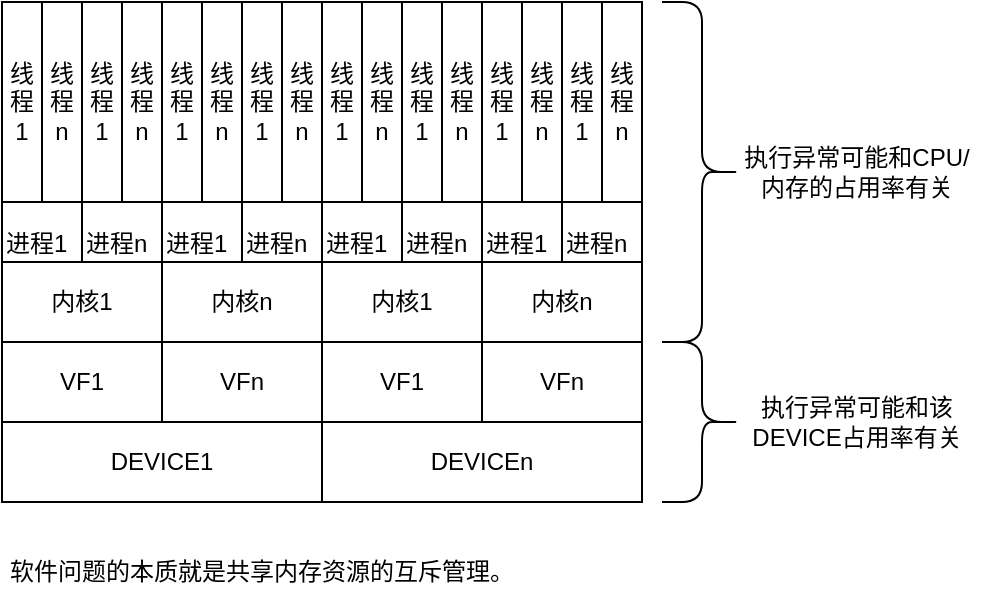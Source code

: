 <mxfile version="22.0.2" type="github">
  <diagram name="Page-1" id="CIJgFa8LVo69eIfsF33h">
    <mxGraphModel dx="819" dy="461" grid="1" gridSize="10" guides="1" tooltips="1" connect="1" arrows="1" fold="1" page="1" pageScale="1" pageWidth="850" pageHeight="1100" math="0" shadow="0">
      <root>
        <mxCell id="0" />
        <mxCell id="1" parent="0" />
        <mxCell id="irjHlULohRlp5voYCOe0-1" value="进程1" style="rounded=0;whiteSpace=wrap;html=1;align=left;verticalAlign=bottom;" parent="1" vertex="1">
          <mxGeometry x="40" y="460" width="40" height="130" as="geometry" />
        </mxCell>
        <mxCell id="irjHlULohRlp5voYCOe0-2" value="线程1" style="rounded=0;whiteSpace=wrap;html=1;" parent="1" vertex="1">
          <mxGeometry x="40" y="460" width="20" height="100" as="geometry" />
        </mxCell>
        <mxCell id="irjHlULohRlp5voYCOe0-6" value="线程n" style="rounded=0;whiteSpace=wrap;html=1;" parent="1" vertex="1">
          <mxGeometry x="60" y="460" width="20" height="100" as="geometry" />
        </mxCell>
        <mxCell id="irjHlULohRlp5voYCOe0-13" value="内核1" style="rounded=0;whiteSpace=wrap;html=1;" parent="1" vertex="1">
          <mxGeometry x="40" y="590" width="80" height="40" as="geometry" />
        </mxCell>
        <mxCell id="irjHlULohRlp5voYCOe0-14" value="VF1" style="rounded=0;whiteSpace=wrap;html=1;" parent="1" vertex="1">
          <mxGeometry x="40" y="630" width="80" height="40" as="geometry" />
        </mxCell>
        <mxCell id="irjHlULohRlp5voYCOe0-15" value="DEVICE1" style="rounded=0;whiteSpace=wrap;html=1;" parent="1" vertex="1">
          <mxGeometry x="40" y="670" width="160" height="40" as="geometry" />
        </mxCell>
        <mxCell id="irjHlULohRlp5voYCOe0-47" value="VFn" style="rounded=0;whiteSpace=wrap;html=1;" parent="1" vertex="1">
          <mxGeometry x="120" y="630" width="80" height="40" as="geometry" />
        </mxCell>
        <mxCell id="irjHlULohRlp5voYCOe0-84" value="进程n" style="rounded=0;whiteSpace=wrap;html=1;align=left;verticalAlign=bottom;" parent="1" vertex="1">
          <mxGeometry x="80" y="460" width="40" height="130" as="geometry" />
        </mxCell>
        <mxCell id="irjHlULohRlp5voYCOe0-85" value="线程1" style="rounded=0;whiteSpace=wrap;html=1;" parent="1" vertex="1">
          <mxGeometry x="80" y="460" width="20" height="100" as="geometry" />
        </mxCell>
        <mxCell id="irjHlULohRlp5voYCOe0-86" value="线程n" style="rounded=0;whiteSpace=wrap;html=1;" parent="1" vertex="1">
          <mxGeometry x="100" y="460" width="20" height="100" as="geometry" />
        </mxCell>
        <mxCell id="irjHlULohRlp5voYCOe0-87" value="进程1" style="rounded=0;whiteSpace=wrap;html=1;align=left;verticalAlign=bottom;" parent="1" vertex="1">
          <mxGeometry x="120" y="460" width="40" height="130" as="geometry" />
        </mxCell>
        <mxCell id="irjHlULohRlp5voYCOe0-88" value="线程1" style="rounded=0;whiteSpace=wrap;html=1;" parent="1" vertex="1">
          <mxGeometry x="120" y="460" width="20" height="100" as="geometry" />
        </mxCell>
        <mxCell id="irjHlULohRlp5voYCOe0-89" value="线程n" style="rounded=0;whiteSpace=wrap;html=1;" parent="1" vertex="1">
          <mxGeometry x="140" y="460" width="20" height="100" as="geometry" />
        </mxCell>
        <mxCell id="irjHlULohRlp5voYCOe0-90" value="进程n" style="rounded=0;whiteSpace=wrap;html=1;align=left;verticalAlign=bottom;" parent="1" vertex="1">
          <mxGeometry x="160" y="460" width="40" height="130" as="geometry" />
        </mxCell>
        <mxCell id="irjHlULohRlp5voYCOe0-91" value="线程1" style="rounded=0;whiteSpace=wrap;html=1;" parent="1" vertex="1">
          <mxGeometry x="160" y="460" width="20" height="100" as="geometry" />
        </mxCell>
        <mxCell id="irjHlULohRlp5voYCOe0-92" value="线程n" style="rounded=0;whiteSpace=wrap;html=1;" parent="1" vertex="1">
          <mxGeometry x="180" y="460" width="20" height="100" as="geometry" />
        </mxCell>
        <mxCell id="irjHlULohRlp5voYCOe0-93" value="内核n" style="rounded=0;whiteSpace=wrap;html=1;" parent="1" vertex="1">
          <mxGeometry x="120" y="590" width="80" height="40" as="geometry" />
        </mxCell>
        <mxCell id="irjHlULohRlp5voYCOe0-139" value="软件问题的本质就是共享内存资源的互斥管理。" style="text;html=1;strokeColor=none;fillColor=none;align=center;verticalAlign=middle;whiteSpace=wrap;rounded=0;" parent="1" vertex="1">
          <mxGeometry x="40" y="730" width="260" height="30" as="geometry" />
        </mxCell>
        <mxCell id="irjHlULohRlp5voYCOe0-140" value="进程1" style="rounded=0;whiteSpace=wrap;html=1;align=left;verticalAlign=bottom;" parent="1" vertex="1">
          <mxGeometry x="200" y="460" width="40" height="130" as="geometry" />
        </mxCell>
        <mxCell id="irjHlULohRlp5voYCOe0-141" value="线程1" style="rounded=0;whiteSpace=wrap;html=1;" parent="1" vertex="1">
          <mxGeometry x="200" y="460" width="20" height="100" as="geometry" />
        </mxCell>
        <mxCell id="irjHlULohRlp5voYCOe0-142" value="线程n" style="rounded=0;whiteSpace=wrap;html=1;" parent="1" vertex="1">
          <mxGeometry x="220" y="460" width="20" height="100" as="geometry" />
        </mxCell>
        <mxCell id="irjHlULohRlp5voYCOe0-143" value="内核1" style="rounded=0;whiteSpace=wrap;html=1;" parent="1" vertex="1">
          <mxGeometry x="200" y="590" width="80" height="40" as="geometry" />
        </mxCell>
        <mxCell id="irjHlULohRlp5voYCOe0-144" value="VF1" style="rounded=0;whiteSpace=wrap;html=1;" parent="1" vertex="1">
          <mxGeometry x="200" y="630" width="80" height="40" as="geometry" />
        </mxCell>
        <mxCell id="irjHlULohRlp5voYCOe0-145" value="DEVICEn" style="rounded=0;whiteSpace=wrap;html=1;" parent="1" vertex="1">
          <mxGeometry x="200" y="670" width="160" height="40" as="geometry" />
        </mxCell>
        <mxCell id="irjHlULohRlp5voYCOe0-146" value="VFn" style="rounded=0;whiteSpace=wrap;html=1;" parent="1" vertex="1">
          <mxGeometry x="280" y="630" width="80" height="40" as="geometry" />
        </mxCell>
        <mxCell id="irjHlULohRlp5voYCOe0-147" value="进程n" style="rounded=0;whiteSpace=wrap;html=1;align=left;verticalAlign=bottom;" parent="1" vertex="1">
          <mxGeometry x="240" y="460" width="40" height="130" as="geometry" />
        </mxCell>
        <mxCell id="irjHlULohRlp5voYCOe0-148" value="线程1" style="rounded=0;whiteSpace=wrap;html=1;" parent="1" vertex="1">
          <mxGeometry x="240" y="460" width="20" height="100" as="geometry" />
        </mxCell>
        <mxCell id="irjHlULohRlp5voYCOe0-149" value="线程n" style="rounded=0;whiteSpace=wrap;html=1;" parent="1" vertex="1">
          <mxGeometry x="260" y="460" width="20" height="100" as="geometry" />
        </mxCell>
        <mxCell id="irjHlULohRlp5voYCOe0-150" value="进程1" style="rounded=0;whiteSpace=wrap;html=1;align=left;verticalAlign=bottom;" parent="1" vertex="1">
          <mxGeometry x="280" y="460" width="40" height="130" as="geometry" />
        </mxCell>
        <mxCell id="irjHlULohRlp5voYCOe0-151" value="线程1" style="rounded=0;whiteSpace=wrap;html=1;" parent="1" vertex="1">
          <mxGeometry x="280" y="460" width="20" height="100" as="geometry" />
        </mxCell>
        <mxCell id="irjHlULohRlp5voYCOe0-152" value="线程n" style="rounded=0;whiteSpace=wrap;html=1;" parent="1" vertex="1">
          <mxGeometry x="300" y="460" width="20" height="100" as="geometry" />
        </mxCell>
        <mxCell id="irjHlULohRlp5voYCOe0-153" value="进程n" style="rounded=0;whiteSpace=wrap;html=1;align=left;verticalAlign=bottom;" parent="1" vertex="1">
          <mxGeometry x="320" y="460" width="40" height="130" as="geometry" />
        </mxCell>
        <mxCell id="irjHlULohRlp5voYCOe0-154" value="线程1" style="rounded=0;whiteSpace=wrap;html=1;" parent="1" vertex="1">
          <mxGeometry x="320" y="460" width="20" height="100" as="geometry" />
        </mxCell>
        <mxCell id="irjHlULohRlp5voYCOe0-155" value="线程n" style="rounded=0;whiteSpace=wrap;html=1;" parent="1" vertex="1">
          <mxGeometry x="340" y="460" width="20" height="100" as="geometry" />
        </mxCell>
        <mxCell id="irjHlULohRlp5voYCOe0-156" value="内核n" style="rounded=0;whiteSpace=wrap;html=1;" parent="1" vertex="1">
          <mxGeometry x="280" y="590" width="80" height="40" as="geometry" />
        </mxCell>
        <mxCell id="i9OpRNWf-z8f4jhYP6j9-1" value="" style="shape=curlyBracket;whiteSpace=wrap;html=1;rounded=1;flipH=1;labelPosition=right;verticalLabelPosition=middle;align=left;verticalAlign=middle;" parent="1" vertex="1">
          <mxGeometry x="370" y="460" width="40" height="170" as="geometry" />
        </mxCell>
        <mxCell id="i9OpRNWf-z8f4jhYP6j9-3" value="&lt;div&gt;执行异常可能和CPU/&lt;/div&gt;&lt;div&gt;内存的占用率有关&lt;/div&gt;" style="text;html=1;strokeColor=none;fillColor=none;align=center;verticalAlign=middle;whiteSpace=wrap;rounded=0;" parent="1" vertex="1">
          <mxGeometry x="400" y="530" width="135" height="30" as="geometry" />
        </mxCell>
        <mxCell id="i9OpRNWf-z8f4jhYP6j9-4" value="" style="shape=curlyBracket;whiteSpace=wrap;html=1;rounded=1;flipH=1;labelPosition=right;verticalLabelPosition=middle;align=left;verticalAlign=middle;size=0.5;" parent="1" vertex="1">
          <mxGeometry x="370" y="630" width="40" height="80" as="geometry" />
        </mxCell>
        <mxCell id="i9OpRNWf-z8f4jhYP6j9-5" value="&lt;div&gt;执行异常可能和该DEVICE占用率有关&lt;/div&gt;" style="text;html=1;strokeColor=none;fillColor=none;align=center;verticalAlign=middle;whiteSpace=wrap;rounded=0;" parent="1" vertex="1">
          <mxGeometry x="400" y="655" width="135" height="30" as="geometry" />
        </mxCell>
      </root>
    </mxGraphModel>
  </diagram>
</mxfile>
